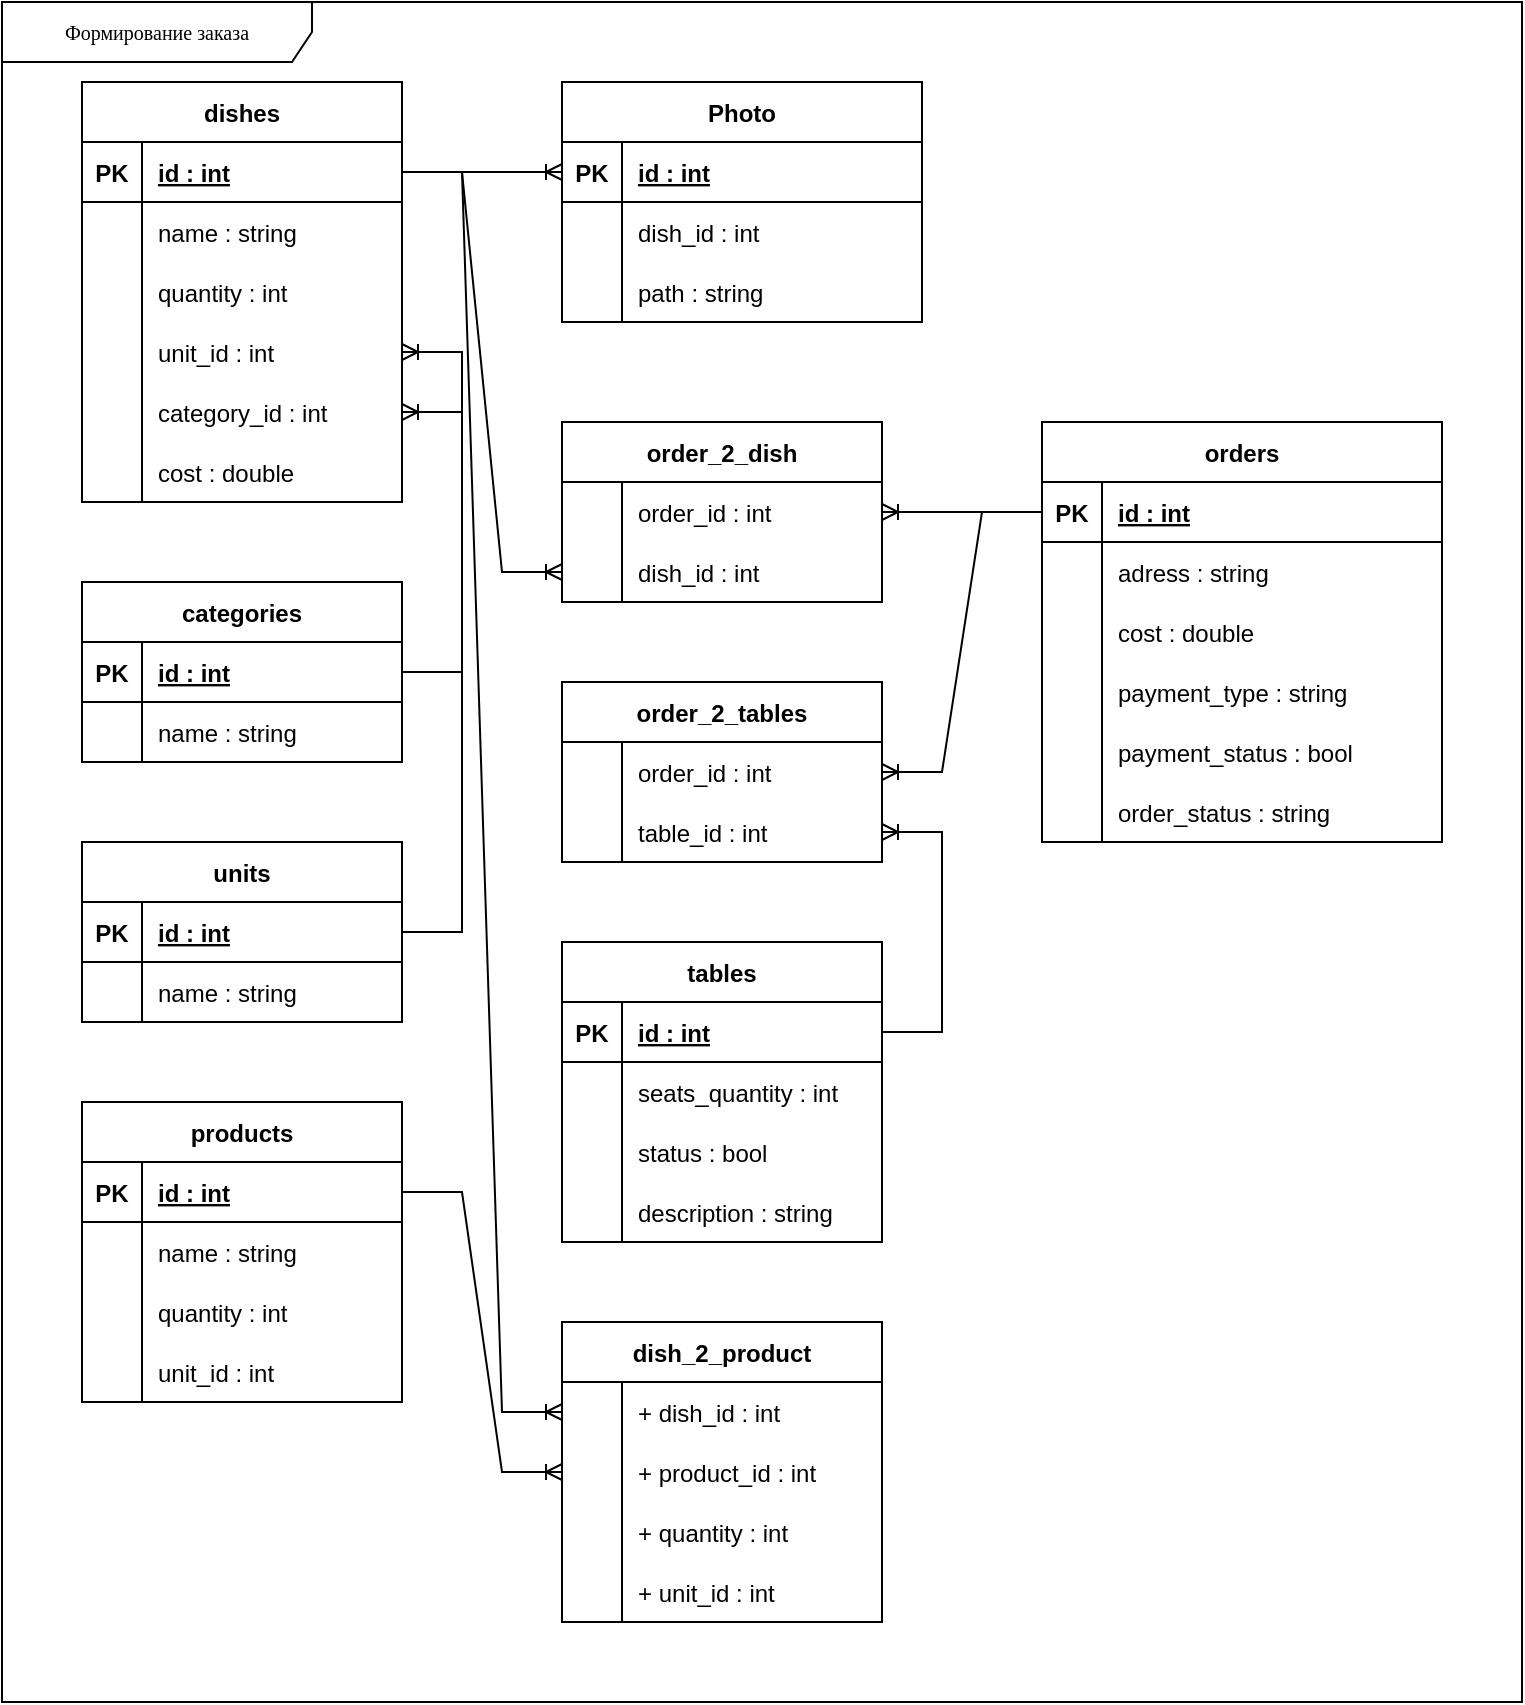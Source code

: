 <mxfile version="15.8.7" type="device"><diagram name="Page-1" id="c4acf3e9-155e-7222-9cf6-157b1a14988f"><mxGraphModel dx="1102" dy="857" grid="1" gridSize="10" guides="1" tooltips="1" connect="1" arrows="1" fold="1" page="1" pageScale="1" pageWidth="850" pageHeight="1100" background="none" math="0" shadow="0"><root><mxCell id="0"/><mxCell id="1" parent="0"/><mxCell id="17acba5748e5396b-1" value="Формирование заказа" style="shape=umlFrame;whiteSpace=wrap;html=1;rounded=0;shadow=0;comic=0;labelBackgroundColor=none;strokeWidth=1;fontFamily=Verdana;fontSize=10;align=center;width=155;height=30;noLabel=0;connectable=1;portConstraintRotation=0;movable=0;" parent="1" vertex="1"><mxGeometry x="40" y="20" width="760" height="850" as="geometry"/></mxCell><mxCell id="JF5Jd8ONCZ1pxiwdtlJp-1" value="dishes" style="shape=table;startSize=30;container=1;collapsible=1;childLayout=tableLayout;fixedRows=1;rowLines=0;fontStyle=1;align=center;resizeLast=1;" parent="1" vertex="1"><mxGeometry x="80" y="60" width="160" height="210" as="geometry"/></mxCell><mxCell id="JF5Jd8ONCZ1pxiwdtlJp-2" value="" style="shape=partialRectangle;collapsible=0;dropTarget=0;pointerEvents=0;fillColor=none;top=0;left=0;bottom=1;right=0;points=[[0,0.5],[1,0.5]];portConstraint=eastwest;" parent="JF5Jd8ONCZ1pxiwdtlJp-1" vertex="1"><mxGeometry y="30" width="160" height="30" as="geometry"/></mxCell><mxCell id="JF5Jd8ONCZ1pxiwdtlJp-3" value="PK" style="shape=partialRectangle;connectable=0;fillColor=none;top=0;left=0;bottom=0;right=0;fontStyle=1;overflow=hidden;" parent="JF5Jd8ONCZ1pxiwdtlJp-2" vertex="1"><mxGeometry width="30" height="30" as="geometry"><mxRectangle width="30" height="30" as="alternateBounds"/></mxGeometry></mxCell><mxCell id="JF5Jd8ONCZ1pxiwdtlJp-4" value="id : int" style="shape=partialRectangle;connectable=0;fillColor=none;top=0;left=0;bottom=0;right=0;align=left;spacingLeft=6;fontStyle=5;overflow=hidden;" parent="JF5Jd8ONCZ1pxiwdtlJp-2" vertex="1"><mxGeometry x="30" width="130" height="30" as="geometry"><mxRectangle width="130" height="30" as="alternateBounds"/></mxGeometry></mxCell><mxCell id="JF5Jd8ONCZ1pxiwdtlJp-5" value="" style="shape=partialRectangle;collapsible=0;dropTarget=0;pointerEvents=0;fillColor=none;top=0;left=0;bottom=0;right=0;points=[[0,0.5],[1,0.5]];portConstraint=eastwest;" parent="JF5Jd8ONCZ1pxiwdtlJp-1" vertex="1"><mxGeometry y="60" width="160" height="30" as="geometry"/></mxCell><mxCell id="JF5Jd8ONCZ1pxiwdtlJp-6" value="" style="shape=partialRectangle;connectable=0;fillColor=none;top=0;left=0;bottom=0;right=0;editable=1;overflow=hidden;" parent="JF5Jd8ONCZ1pxiwdtlJp-5" vertex="1"><mxGeometry width="30" height="30" as="geometry"><mxRectangle width="30" height="30" as="alternateBounds"/></mxGeometry></mxCell><mxCell id="JF5Jd8ONCZ1pxiwdtlJp-7" value="name : string" style="shape=partialRectangle;connectable=0;fillColor=none;top=0;left=0;bottom=0;right=0;align=left;spacingLeft=6;overflow=hidden;" parent="JF5Jd8ONCZ1pxiwdtlJp-5" vertex="1"><mxGeometry x="30" width="130" height="30" as="geometry"><mxRectangle width="130" height="30" as="alternateBounds"/></mxGeometry></mxCell><mxCell id="JF5Jd8ONCZ1pxiwdtlJp-8" value="" style="shape=partialRectangle;collapsible=0;dropTarget=0;pointerEvents=0;fillColor=none;top=0;left=0;bottom=0;right=0;points=[[0,0.5],[1,0.5]];portConstraint=eastwest;" parent="JF5Jd8ONCZ1pxiwdtlJp-1" vertex="1"><mxGeometry y="90" width="160" height="30" as="geometry"/></mxCell><mxCell id="JF5Jd8ONCZ1pxiwdtlJp-9" value="" style="shape=partialRectangle;connectable=0;fillColor=none;top=0;left=0;bottom=0;right=0;editable=1;overflow=hidden;" parent="JF5Jd8ONCZ1pxiwdtlJp-8" vertex="1"><mxGeometry width="30" height="30" as="geometry"><mxRectangle width="30" height="30" as="alternateBounds"/></mxGeometry></mxCell><mxCell id="JF5Jd8ONCZ1pxiwdtlJp-10" value="quantity : int" style="shape=partialRectangle;connectable=0;fillColor=none;top=0;left=0;bottom=0;right=0;align=left;spacingLeft=6;overflow=hidden;" parent="JF5Jd8ONCZ1pxiwdtlJp-8" vertex="1"><mxGeometry x="30" width="130" height="30" as="geometry"><mxRectangle width="130" height="30" as="alternateBounds"/></mxGeometry></mxCell><mxCell id="JF5Jd8ONCZ1pxiwdtlJp-11" value="" style="shape=partialRectangle;collapsible=0;dropTarget=0;pointerEvents=0;fillColor=none;top=0;left=0;bottom=0;right=0;points=[[0,0.5],[1,0.5]];portConstraint=eastwest;" parent="JF5Jd8ONCZ1pxiwdtlJp-1" vertex="1"><mxGeometry y="120" width="160" height="30" as="geometry"/></mxCell><mxCell id="JF5Jd8ONCZ1pxiwdtlJp-12" value="" style="shape=partialRectangle;connectable=0;fillColor=none;top=0;left=0;bottom=0;right=0;editable=1;overflow=hidden;" parent="JF5Jd8ONCZ1pxiwdtlJp-11" vertex="1"><mxGeometry width="30" height="30" as="geometry"><mxRectangle width="30" height="30" as="alternateBounds"/></mxGeometry></mxCell><mxCell id="JF5Jd8ONCZ1pxiwdtlJp-13" value="unit_id : int" style="shape=partialRectangle;connectable=0;fillColor=none;top=0;left=0;bottom=0;right=0;align=left;spacingLeft=6;overflow=hidden;" parent="JF5Jd8ONCZ1pxiwdtlJp-11" vertex="1"><mxGeometry x="30" width="130" height="30" as="geometry"><mxRectangle width="130" height="30" as="alternateBounds"/></mxGeometry></mxCell><mxCell id="JF5Jd8ONCZ1pxiwdtlJp-14" value="" style="shape=partialRectangle;collapsible=0;dropTarget=0;pointerEvents=0;fillColor=none;top=0;left=0;bottom=0;right=0;points=[[0,0.5],[1,0.5]];portConstraint=eastwest;" parent="JF5Jd8ONCZ1pxiwdtlJp-1" vertex="1"><mxGeometry y="150" width="160" height="30" as="geometry"/></mxCell><mxCell id="JF5Jd8ONCZ1pxiwdtlJp-15" value="" style="shape=partialRectangle;connectable=0;fillColor=none;top=0;left=0;bottom=0;right=0;editable=1;overflow=hidden;" parent="JF5Jd8ONCZ1pxiwdtlJp-14" vertex="1"><mxGeometry width="30" height="30" as="geometry"><mxRectangle width="30" height="30" as="alternateBounds"/></mxGeometry></mxCell><mxCell id="JF5Jd8ONCZ1pxiwdtlJp-16" value="category_id : int" style="shape=partialRectangle;connectable=0;fillColor=none;top=0;left=0;bottom=0;right=0;align=left;spacingLeft=6;overflow=hidden;" parent="JF5Jd8ONCZ1pxiwdtlJp-14" vertex="1"><mxGeometry x="30" width="130" height="30" as="geometry"><mxRectangle width="130" height="30" as="alternateBounds"/></mxGeometry></mxCell><mxCell id="JF5Jd8ONCZ1pxiwdtlJp-17" value="" style="shape=partialRectangle;collapsible=0;dropTarget=0;pointerEvents=0;fillColor=none;top=0;left=0;bottom=0;right=0;points=[[0,0.5],[1,0.5]];portConstraint=eastwest;" parent="JF5Jd8ONCZ1pxiwdtlJp-1" vertex="1"><mxGeometry y="180" width="160" height="30" as="geometry"/></mxCell><mxCell id="JF5Jd8ONCZ1pxiwdtlJp-18" value="" style="shape=partialRectangle;connectable=0;fillColor=none;top=0;left=0;bottom=0;right=0;editable=1;overflow=hidden;" parent="JF5Jd8ONCZ1pxiwdtlJp-17" vertex="1"><mxGeometry width="30" height="30" as="geometry"><mxRectangle width="30" height="30" as="alternateBounds"/></mxGeometry></mxCell><mxCell id="JF5Jd8ONCZ1pxiwdtlJp-19" value="cost : double" style="shape=partialRectangle;connectable=0;fillColor=none;top=0;left=0;bottom=0;right=0;align=left;spacingLeft=6;overflow=hidden;" parent="JF5Jd8ONCZ1pxiwdtlJp-17" vertex="1"><mxGeometry x="30" width="130" height="30" as="geometry"><mxRectangle width="130" height="30" as="alternateBounds"/></mxGeometry></mxCell><mxCell id="JF5Jd8ONCZ1pxiwdtlJp-20" value="order_2_dish" style="shape=table;startSize=30;container=1;collapsible=1;childLayout=tableLayout;fixedRows=1;rowLines=0;fontStyle=1;align=center;resizeLast=1;" parent="1" vertex="1"><mxGeometry x="320" y="230" width="160" height="90" as="geometry"/></mxCell><mxCell id="JF5Jd8ONCZ1pxiwdtlJp-24" value="" style="shape=partialRectangle;collapsible=0;dropTarget=0;pointerEvents=0;fillColor=none;top=0;left=0;bottom=0;right=0;points=[[0,0.5],[1,0.5]];portConstraint=eastwest;" parent="JF5Jd8ONCZ1pxiwdtlJp-20" vertex="1"><mxGeometry y="30" width="160" height="30" as="geometry"/></mxCell><mxCell id="JF5Jd8ONCZ1pxiwdtlJp-25" value="" style="shape=partialRectangle;connectable=0;fillColor=none;top=0;left=0;bottom=0;right=0;editable=1;overflow=hidden;" parent="JF5Jd8ONCZ1pxiwdtlJp-24" vertex="1"><mxGeometry width="30" height="30" as="geometry"><mxRectangle width="30" height="30" as="alternateBounds"/></mxGeometry></mxCell><mxCell id="JF5Jd8ONCZ1pxiwdtlJp-26" value="order_id : int" style="shape=partialRectangle;connectable=0;fillColor=none;top=0;left=0;bottom=0;right=0;align=left;spacingLeft=6;overflow=hidden;" parent="JF5Jd8ONCZ1pxiwdtlJp-24" vertex="1"><mxGeometry x="30" width="130" height="30" as="geometry"><mxRectangle width="130" height="30" as="alternateBounds"/></mxGeometry></mxCell><mxCell id="JF5Jd8ONCZ1pxiwdtlJp-27" value="" style="shape=partialRectangle;collapsible=0;dropTarget=0;pointerEvents=0;fillColor=none;top=0;left=0;bottom=0;right=0;points=[[0,0.5],[1,0.5]];portConstraint=eastwest;" parent="JF5Jd8ONCZ1pxiwdtlJp-20" vertex="1"><mxGeometry y="60" width="160" height="30" as="geometry"/></mxCell><mxCell id="JF5Jd8ONCZ1pxiwdtlJp-28" value="" style="shape=partialRectangle;connectable=0;fillColor=none;top=0;left=0;bottom=0;right=0;editable=1;overflow=hidden;" parent="JF5Jd8ONCZ1pxiwdtlJp-27" vertex="1"><mxGeometry width="30" height="30" as="geometry"><mxRectangle width="30" height="30" as="alternateBounds"/></mxGeometry></mxCell><mxCell id="JF5Jd8ONCZ1pxiwdtlJp-29" value="dish_id : int" style="shape=partialRectangle;connectable=0;fillColor=none;top=0;left=0;bottom=0;right=0;align=left;spacingLeft=6;overflow=hidden;" parent="JF5Jd8ONCZ1pxiwdtlJp-27" vertex="1"><mxGeometry x="30" width="130" height="30" as="geometry"><mxRectangle width="130" height="30" as="alternateBounds"/></mxGeometry></mxCell><mxCell id="JF5Jd8ONCZ1pxiwdtlJp-33" value="orders" style="shape=table;startSize=30;container=1;collapsible=1;childLayout=tableLayout;fixedRows=1;rowLines=0;fontStyle=1;align=center;resizeLast=1;" parent="1" vertex="1"><mxGeometry x="560" y="230" width="200" height="210" as="geometry"/></mxCell><mxCell id="JF5Jd8ONCZ1pxiwdtlJp-34" value="" style="shape=partialRectangle;collapsible=0;dropTarget=0;pointerEvents=0;fillColor=none;top=0;left=0;bottom=1;right=0;points=[[0,0.5],[1,0.5]];portConstraint=eastwest;" parent="JF5Jd8ONCZ1pxiwdtlJp-33" vertex="1"><mxGeometry y="30" width="200" height="30" as="geometry"/></mxCell><mxCell id="JF5Jd8ONCZ1pxiwdtlJp-35" value="PK" style="shape=partialRectangle;connectable=0;fillColor=none;top=0;left=0;bottom=0;right=0;fontStyle=1;overflow=hidden;" parent="JF5Jd8ONCZ1pxiwdtlJp-34" vertex="1"><mxGeometry width="30" height="30" as="geometry"><mxRectangle width="30" height="30" as="alternateBounds"/></mxGeometry></mxCell><mxCell id="JF5Jd8ONCZ1pxiwdtlJp-36" value="id : int" style="shape=partialRectangle;connectable=0;fillColor=none;top=0;left=0;bottom=0;right=0;align=left;spacingLeft=6;fontStyle=5;overflow=hidden;" parent="JF5Jd8ONCZ1pxiwdtlJp-34" vertex="1"><mxGeometry x="30" width="170" height="30" as="geometry"><mxRectangle width="170" height="30" as="alternateBounds"/></mxGeometry></mxCell><mxCell id="JF5Jd8ONCZ1pxiwdtlJp-37" value="" style="shape=partialRectangle;collapsible=0;dropTarget=0;pointerEvents=0;fillColor=none;top=0;left=0;bottom=0;right=0;points=[[0,0.5],[1,0.5]];portConstraint=eastwest;" parent="JF5Jd8ONCZ1pxiwdtlJp-33" vertex="1"><mxGeometry y="60" width="200" height="30" as="geometry"/></mxCell><mxCell id="JF5Jd8ONCZ1pxiwdtlJp-38" value="" style="shape=partialRectangle;connectable=0;fillColor=none;top=0;left=0;bottom=0;right=0;editable=1;overflow=hidden;" parent="JF5Jd8ONCZ1pxiwdtlJp-37" vertex="1"><mxGeometry width="30" height="30" as="geometry"><mxRectangle width="30" height="30" as="alternateBounds"/></mxGeometry></mxCell><mxCell id="JF5Jd8ONCZ1pxiwdtlJp-39" value="adress : string" style="shape=partialRectangle;connectable=0;fillColor=none;top=0;left=0;bottom=0;right=0;align=left;spacingLeft=6;overflow=hidden;" parent="JF5Jd8ONCZ1pxiwdtlJp-37" vertex="1"><mxGeometry x="30" width="170" height="30" as="geometry"><mxRectangle width="170" height="30" as="alternateBounds"/></mxGeometry></mxCell><mxCell id="JF5Jd8ONCZ1pxiwdtlJp-40" value="" style="shape=partialRectangle;collapsible=0;dropTarget=0;pointerEvents=0;fillColor=none;top=0;left=0;bottom=0;right=0;points=[[0,0.5],[1,0.5]];portConstraint=eastwest;" parent="JF5Jd8ONCZ1pxiwdtlJp-33" vertex="1"><mxGeometry y="90" width="200" height="30" as="geometry"/></mxCell><mxCell id="JF5Jd8ONCZ1pxiwdtlJp-41" value="" style="shape=partialRectangle;connectable=0;fillColor=none;top=0;left=0;bottom=0;right=0;editable=1;overflow=hidden;" parent="JF5Jd8ONCZ1pxiwdtlJp-40" vertex="1"><mxGeometry width="30" height="30" as="geometry"><mxRectangle width="30" height="30" as="alternateBounds"/></mxGeometry></mxCell><mxCell id="JF5Jd8ONCZ1pxiwdtlJp-42" value="cost : double" style="shape=partialRectangle;connectable=0;fillColor=none;top=0;left=0;bottom=0;right=0;align=left;spacingLeft=6;overflow=hidden;" parent="JF5Jd8ONCZ1pxiwdtlJp-40" vertex="1"><mxGeometry x="30" width="170" height="30" as="geometry"><mxRectangle width="170" height="30" as="alternateBounds"/></mxGeometry></mxCell><mxCell id="JF5Jd8ONCZ1pxiwdtlJp-43" value="" style="shape=partialRectangle;collapsible=0;dropTarget=0;pointerEvents=0;fillColor=none;top=0;left=0;bottom=0;right=0;points=[[0,0.5],[1,0.5]];portConstraint=eastwest;" parent="JF5Jd8ONCZ1pxiwdtlJp-33" vertex="1"><mxGeometry y="120" width="200" height="30" as="geometry"/></mxCell><mxCell id="JF5Jd8ONCZ1pxiwdtlJp-44" value="" style="shape=partialRectangle;connectable=0;fillColor=none;top=0;left=0;bottom=0;right=0;editable=1;overflow=hidden;" parent="JF5Jd8ONCZ1pxiwdtlJp-43" vertex="1"><mxGeometry width="30" height="30" as="geometry"><mxRectangle width="30" height="30" as="alternateBounds"/></mxGeometry></mxCell><mxCell id="JF5Jd8ONCZ1pxiwdtlJp-45" value="payment_type : string" style="shape=partialRectangle;connectable=0;fillColor=none;top=0;left=0;bottom=0;right=0;align=left;spacingLeft=6;overflow=hidden;" parent="JF5Jd8ONCZ1pxiwdtlJp-43" vertex="1"><mxGeometry x="30" width="170" height="30" as="geometry"><mxRectangle width="170" height="30" as="alternateBounds"/></mxGeometry></mxCell><mxCell id="JF5Jd8ONCZ1pxiwdtlJp-46" value="" style="shape=partialRectangle;collapsible=0;dropTarget=0;pointerEvents=0;fillColor=none;top=0;left=0;bottom=0;right=0;points=[[0,0.5],[1,0.5]];portConstraint=eastwest;" parent="JF5Jd8ONCZ1pxiwdtlJp-33" vertex="1"><mxGeometry y="150" width="200" height="30" as="geometry"/></mxCell><mxCell id="JF5Jd8ONCZ1pxiwdtlJp-47" value="" style="shape=partialRectangle;connectable=0;fillColor=none;top=0;left=0;bottom=0;right=0;editable=1;overflow=hidden;" parent="JF5Jd8ONCZ1pxiwdtlJp-46" vertex="1"><mxGeometry width="30" height="30" as="geometry"><mxRectangle width="30" height="30" as="alternateBounds"/></mxGeometry></mxCell><mxCell id="JF5Jd8ONCZ1pxiwdtlJp-48" value="payment_status : bool" style="shape=partialRectangle;connectable=0;fillColor=none;top=0;left=0;bottom=0;right=0;align=left;spacingLeft=6;overflow=hidden;" parent="JF5Jd8ONCZ1pxiwdtlJp-46" vertex="1"><mxGeometry x="30" width="170" height="30" as="geometry"><mxRectangle width="170" height="30" as="alternateBounds"/></mxGeometry></mxCell><mxCell id="JF5Jd8ONCZ1pxiwdtlJp-49" value="" style="shape=partialRectangle;collapsible=0;dropTarget=0;pointerEvents=0;fillColor=none;top=0;left=0;bottom=0;right=0;points=[[0,0.5],[1,0.5]];portConstraint=eastwest;" parent="JF5Jd8ONCZ1pxiwdtlJp-33" vertex="1"><mxGeometry y="180" width="200" height="30" as="geometry"/></mxCell><mxCell id="JF5Jd8ONCZ1pxiwdtlJp-50" value="" style="shape=partialRectangle;connectable=0;fillColor=none;top=0;left=0;bottom=0;right=0;editable=1;overflow=hidden;" parent="JF5Jd8ONCZ1pxiwdtlJp-49" vertex="1"><mxGeometry width="30" height="30" as="geometry"><mxRectangle width="30" height="30" as="alternateBounds"/></mxGeometry></mxCell><mxCell id="JF5Jd8ONCZ1pxiwdtlJp-51" value="order_status : string" style="shape=partialRectangle;connectable=0;fillColor=none;top=0;left=0;bottom=0;right=0;align=left;spacingLeft=6;overflow=hidden;" parent="JF5Jd8ONCZ1pxiwdtlJp-49" vertex="1"><mxGeometry x="30" width="170" height="30" as="geometry"><mxRectangle width="170" height="30" as="alternateBounds"/></mxGeometry></mxCell><mxCell id="JF5Jd8ONCZ1pxiwdtlJp-52" value="" style="edgeStyle=entityRelationEdgeStyle;fontSize=12;html=1;endArrow=ERoneToMany;rounded=0;entryX=0;entryY=0.5;entryDx=0;entryDy=0;" parent="1" target="JF5Jd8ONCZ1pxiwdtlJp-27" edge="1"><mxGeometry width="100" height="100" relative="1" as="geometry"><mxPoint x="240" y="105" as="sourcePoint"/><mxPoint x="430" y="220" as="targetPoint"/></mxGeometry></mxCell><mxCell id="JF5Jd8ONCZ1pxiwdtlJp-53" value="" style="edgeStyle=entityRelationEdgeStyle;fontSize=12;html=1;endArrow=ERoneToMany;rounded=0;exitX=0;exitY=0.5;exitDx=0;exitDy=0;entryX=1;entryY=0.5;entryDx=0;entryDy=0;" parent="1" source="JF5Jd8ONCZ1pxiwdtlJp-34" target="JF5Jd8ONCZ1pxiwdtlJp-24" edge="1"><mxGeometry width="100" height="100" relative="1" as="geometry"><mxPoint x="430" y="460" as="sourcePoint"/><mxPoint x="530" y="360" as="targetPoint"/></mxGeometry></mxCell><mxCell id="JF5Jd8ONCZ1pxiwdtlJp-54" value="order_2_tables" style="shape=table;startSize=30;container=1;collapsible=1;childLayout=tableLayout;fixedRows=1;rowLines=0;fontStyle=1;align=center;resizeLast=1;" parent="1" vertex="1"><mxGeometry x="320" y="360" width="160" height="90" as="geometry"/></mxCell><mxCell id="JF5Jd8ONCZ1pxiwdtlJp-55" value="" style="shape=partialRectangle;collapsible=0;dropTarget=0;pointerEvents=0;fillColor=none;top=0;left=0;bottom=0;right=0;points=[[0,0.5],[1,0.5]];portConstraint=eastwest;" parent="JF5Jd8ONCZ1pxiwdtlJp-54" vertex="1"><mxGeometry y="30" width="160" height="30" as="geometry"/></mxCell><mxCell id="JF5Jd8ONCZ1pxiwdtlJp-56" value="" style="shape=partialRectangle;connectable=0;fillColor=none;top=0;left=0;bottom=0;right=0;editable=1;overflow=hidden;" parent="JF5Jd8ONCZ1pxiwdtlJp-55" vertex="1"><mxGeometry width="30" height="30" as="geometry"><mxRectangle width="30" height="30" as="alternateBounds"/></mxGeometry></mxCell><mxCell id="JF5Jd8ONCZ1pxiwdtlJp-57" value="order_id : int" style="shape=partialRectangle;connectable=0;fillColor=none;top=0;left=0;bottom=0;right=0;align=left;spacingLeft=6;overflow=hidden;" parent="JF5Jd8ONCZ1pxiwdtlJp-55" vertex="1"><mxGeometry x="30" width="130" height="30" as="geometry"><mxRectangle width="130" height="30" as="alternateBounds"/></mxGeometry></mxCell><mxCell id="JF5Jd8ONCZ1pxiwdtlJp-58" value="" style="shape=partialRectangle;collapsible=0;dropTarget=0;pointerEvents=0;fillColor=none;top=0;left=0;bottom=0;right=0;points=[[0,0.5],[1,0.5]];portConstraint=eastwest;" parent="JF5Jd8ONCZ1pxiwdtlJp-54" vertex="1"><mxGeometry y="60" width="160" height="30" as="geometry"/></mxCell><mxCell id="JF5Jd8ONCZ1pxiwdtlJp-59" value="" style="shape=partialRectangle;connectable=0;fillColor=none;top=0;left=0;bottom=0;right=0;editable=1;overflow=hidden;" parent="JF5Jd8ONCZ1pxiwdtlJp-58" vertex="1"><mxGeometry width="30" height="30" as="geometry"><mxRectangle width="30" height="30" as="alternateBounds"/></mxGeometry></mxCell><mxCell id="JF5Jd8ONCZ1pxiwdtlJp-60" value="table_id : int" style="shape=partialRectangle;connectable=0;fillColor=none;top=0;left=0;bottom=0;right=0;align=left;spacingLeft=6;overflow=hidden;" parent="JF5Jd8ONCZ1pxiwdtlJp-58" vertex="1"><mxGeometry x="30" width="130" height="30" as="geometry"><mxRectangle width="130" height="30" as="alternateBounds"/></mxGeometry></mxCell><mxCell id="JF5Jd8ONCZ1pxiwdtlJp-61" value="" style="edgeStyle=entityRelationEdgeStyle;fontSize=12;html=1;endArrow=ERoneToMany;rounded=0;exitX=0;exitY=0.5;exitDx=0;exitDy=0;entryX=1;entryY=0.5;entryDx=0;entryDy=0;" parent="1" source="JF5Jd8ONCZ1pxiwdtlJp-34" target="JF5Jd8ONCZ1pxiwdtlJp-55" edge="1"><mxGeometry width="100" height="100" relative="1" as="geometry"><mxPoint x="490" y="550" as="sourcePoint"/><mxPoint x="590" y="450" as="targetPoint"/></mxGeometry></mxCell><mxCell id="JF5Jd8ONCZ1pxiwdtlJp-62" value="tables" style="shape=table;startSize=30;container=1;collapsible=1;childLayout=tableLayout;fixedRows=1;rowLines=0;fontStyle=1;align=center;resizeLast=1;" parent="1" vertex="1"><mxGeometry x="320" y="490" width="160" height="150" as="geometry"/></mxCell><mxCell id="JF5Jd8ONCZ1pxiwdtlJp-63" value="" style="shape=partialRectangle;collapsible=0;dropTarget=0;pointerEvents=0;fillColor=none;top=0;left=0;bottom=1;right=0;points=[[0,0.5],[1,0.5]];portConstraint=eastwest;" parent="JF5Jd8ONCZ1pxiwdtlJp-62" vertex="1"><mxGeometry y="30" width="160" height="30" as="geometry"/></mxCell><mxCell id="JF5Jd8ONCZ1pxiwdtlJp-64" value="PK" style="shape=partialRectangle;connectable=0;fillColor=none;top=0;left=0;bottom=0;right=0;fontStyle=1;overflow=hidden;" parent="JF5Jd8ONCZ1pxiwdtlJp-63" vertex="1"><mxGeometry width="30" height="30" as="geometry"><mxRectangle width="30" height="30" as="alternateBounds"/></mxGeometry></mxCell><mxCell id="JF5Jd8ONCZ1pxiwdtlJp-65" value="id : int" style="shape=partialRectangle;connectable=0;fillColor=none;top=0;left=0;bottom=0;right=0;align=left;spacingLeft=6;fontStyle=5;overflow=hidden;" parent="JF5Jd8ONCZ1pxiwdtlJp-63" vertex="1"><mxGeometry x="30" width="130" height="30" as="geometry"><mxRectangle width="130" height="30" as="alternateBounds"/></mxGeometry></mxCell><mxCell id="JF5Jd8ONCZ1pxiwdtlJp-66" value="" style="shape=partialRectangle;collapsible=0;dropTarget=0;pointerEvents=0;fillColor=none;top=0;left=0;bottom=0;right=0;points=[[0,0.5],[1,0.5]];portConstraint=eastwest;" parent="JF5Jd8ONCZ1pxiwdtlJp-62" vertex="1"><mxGeometry y="60" width="160" height="30" as="geometry"/></mxCell><mxCell id="JF5Jd8ONCZ1pxiwdtlJp-67" value="" style="shape=partialRectangle;connectable=0;fillColor=none;top=0;left=0;bottom=0;right=0;editable=1;overflow=hidden;" parent="JF5Jd8ONCZ1pxiwdtlJp-66" vertex="1"><mxGeometry width="30" height="30" as="geometry"><mxRectangle width="30" height="30" as="alternateBounds"/></mxGeometry></mxCell><mxCell id="JF5Jd8ONCZ1pxiwdtlJp-68" value="seats_quantity : int" style="shape=partialRectangle;connectable=0;fillColor=none;top=0;left=0;bottom=0;right=0;align=left;spacingLeft=6;overflow=hidden;" parent="JF5Jd8ONCZ1pxiwdtlJp-66" vertex="1"><mxGeometry x="30" width="130" height="30" as="geometry"><mxRectangle width="130" height="30" as="alternateBounds"/></mxGeometry></mxCell><mxCell id="JF5Jd8ONCZ1pxiwdtlJp-69" value="" style="shape=partialRectangle;collapsible=0;dropTarget=0;pointerEvents=0;fillColor=none;top=0;left=0;bottom=0;right=0;points=[[0,0.5],[1,0.5]];portConstraint=eastwest;" parent="JF5Jd8ONCZ1pxiwdtlJp-62" vertex="1"><mxGeometry y="90" width="160" height="30" as="geometry"/></mxCell><mxCell id="JF5Jd8ONCZ1pxiwdtlJp-70" value="" style="shape=partialRectangle;connectable=0;fillColor=none;top=0;left=0;bottom=0;right=0;editable=1;overflow=hidden;" parent="JF5Jd8ONCZ1pxiwdtlJp-69" vertex="1"><mxGeometry width="30" height="30" as="geometry"><mxRectangle width="30" height="30" as="alternateBounds"/></mxGeometry></mxCell><mxCell id="JF5Jd8ONCZ1pxiwdtlJp-71" value="status : bool" style="shape=partialRectangle;connectable=0;fillColor=none;top=0;left=0;bottom=0;right=0;align=left;spacingLeft=6;overflow=hidden;" parent="JF5Jd8ONCZ1pxiwdtlJp-69" vertex="1"><mxGeometry x="30" width="130" height="30" as="geometry"><mxRectangle width="130" height="30" as="alternateBounds"/></mxGeometry></mxCell><mxCell id="JF5Jd8ONCZ1pxiwdtlJp-72" value="" style="shape=partialRectangle;collapsible=0;dropTarget=0;pointerEvents=0;fillColor=none;top=0;left=0;bottom=0;right=0;points=[[0,0.5],[1,0.5]];portConstraint=eastwest;" parent="JF5Jd8ONCZ1pxiwdtlJp-62" vertex="1"><mxGeometry y="120" width="160" height="30" as="geometry"/></mxCell><mxCell id="JF5Jd8ONCZ1pxiwdtlJp-73" value="" style="shape=partialRectangle;connectable=0;fillColor=none;top=0;left=0;bottom=0;right=0;editable=1;overflow=hidden;" parent="JF5Jd8ONCZ1pxiwdtlJp-72" vertex="1"><mxGeometry width="30" height="30" as="geometry"><mxRectangle width="30" height="30" as="alternateBounds"/></mxGeometry></mxCell><mxCell id="JF5Jd8ONCZ1pxiwdtlJp-74" value="description : string" style="shape=partialRectangle;connectable=0;fillColor=none;top=0;left=0;bottom=0;right=0;align=left;spacingLeft=6;overflow=hidden;" parent="JF5Jd8ONCZ1pxiwdtlJp-72" vertex="1"><mxGeometry x="30" width="130" height="30" as="geometry"><mxRectangle width="130" height="30" as="alternateBounds"/></mxGeometry></mxCell><mxCell id="JF5Jd8ONCZ1pxiwdtlJp-75" value="" style="edgeStyle=entityRelationEdgeStyle;fontSize=12;html=1;endArrow=ERoneToMany;rounded=0;exitX=1;exitY=0.5;exitDx=0;exitDy=0;entryX=1;entryY=0.5;entryDx=0;entryDy=0;" parent="1" source="JF5Jd8ONCZ1pxiwdtlJp-63" target="JF5Jd8ONCZ1pxiwdtlJp-58" edge="1"><mxGeometry width="100" height="100" relative="1" as="geometry"><mxPoint x="550" y="610" as="sourcePoint"/><mxPoint x="650" y="510" as="targetPoint"/></mxGeometry></mxCell><mxCell id="JF5Jd8ONCZ1pxiwdtlJp-83" value="categories" style="shape=table;startSize=30;container=1;collapsible=1;childLayout=tableLayout;fixedRows=1;rowLines=0;fontStyle=1;align=center;resizeLast=1;" parent="1" vertex="1"><mxGeometry x="80" y="310" width="160" height="90" as="geometry"/></mxCell><mxCell id="JF5Jd8ONCZ1pxiwdtlJp-84" value="" style="shape=partialRectangle;collapsible=0;dropTarget=0;pointerEvents=0;fillColor=none;top=0;left=0;bottom=1;right=0;points=[[0,0.5],[1,0.5]];portConstraint=eastwest;" parent="JF5Jd8ONCZ1pxiwdtlJp-83" vertex="1"><mxGeometry y="30" width="160" height="30" as="geometry"/></mxCell><mxCell id="JF5Jd8ONCZ1pxiwdtlJp-85" value="PK" style="shape=partialRectangle;connectable=0;fillColor=none;top=0;left=0;bottom=0;right=0;fontStyle=1;overflow=hidden;" parent="JF5Jd8ONCZ1pxiwdtlJp-84" vertex="1"><mxGeometry width="30" height="30" as="geometry"><mxRectangle width="30" height="30" as="alternateBounds"/></mxGeometry></mxCell><mxCell id="JF5Jd8ONCZ1pxiwdtlJp-86" value="id : int" style="shape=partialRectangle;connectable=0;fillColor=none;top=0;left=0;bottom=0;right=0;align=left;spacingLeft=6;fontStyle=5;overflow=hidden;" parent="JF5Jd8ONCZ1pxiwdtlJp-84" vertex="1"><mxGeometry x="30" width="130" height="30" as="geometry"><mxRectangle width="130" height="30" as="alternateBounds"/></mxGeometry></mxCell><mxCell id="JF5Jd8ONCZ1pxiwdtlJp-87" value="" style="shape=partialRectangle;collapsible=0;dropTarget=0;pointerEvents=0;fillColor=none;top=0;left=0;bottom=0;right=0;points=[[0,0.5],[1,0.5]];portConstraint=eastwest;" parent="JF5Jd8ONCZ1pxiwdtlJp-83" vertex="1"><mxGeometry y="60" width="160" height="30" as="geometry"/></mxCell><mxCell id="JF5Jd8ONCZ1pxiwdtlJp-88" value="" style="shape=partialRectangle;connectable=0;fillColor=none;top=0;left=0;bottom=0;right=0;editable=1;overflow=hidden;" parent="JF5Jd8ONCZ1pxiwdtlJp-87" vertex="1"><mxGeometry width="30" height="30" as="geometry"><mxRectangle width="30" height="30" as="alternateBounds"/></mxGeometry></mxCell><mxCell id="JF5Jd8ONCZ1pxiwdtlJp-89" value="name : string" style="shape=partialRectangle;connectable=0;fillColor=none;top=0;left=0;bottom=0;right=0;align=left;spacingLeft=6;overflow=hidden;" parent="JF5Jd8ONCZ1pxiwdtlJp-87" vertex="1"><mxGeometry x="30" width="130" height="30" as="geometry"><mxRectangle width="130" height="30" as="alternateBounds"/></mxGeometry></mxCell><mxCell id="JF5Jd8ONCZ1pxiwdtlJp-96" value="" style="edgeStyle=entityRelationEdgeStyle;fontSize=12;html=1;endArrow=ERoneToMany;rounded=0;exitX=1;exitY=0.5;exitDx=0;exitDy=0;entryX=1;entryY=0.5;entryDx=0;entryDy=0;" parent="1" source="JF5Jd8ONCZ1pxiwdtlJp-84" target="JF5Jd8ONCZ1pxiwdtlJp-14" edge="1"><mxGeometry width="100" height="100" relative="1" as="geometry"><mxPoint x="110" y="580" as="sourcePoint"/><mxPoint x="210" y="480" as="targetPoint"/></mxGeometry></mxCell><mxCell id="JF5Jd8ONCZ1pxiwdtlJp-97" value="units" style="shape=table;startSize=30;container=1;collapsible=1;childLayout=tableLayout;fixedRows=1;rowLines=0;fontStyle=1;align=center;resizeLast=1;" parent="1" vertex="1"><mxGeometry x="80" y="440" width="160" height="90" as="geometry"/></mxCell><mxCell id="JF5Jd8ONCZ1pxiwdtlJp-98" value="" style="shape=partialRectangle;collapsible=0;dropTarget=0;pointerEvents=0;fillColor=none;top=0;left=0;bottom=1;right=0;points=[[0,0.5],[1,0.5]];portConstraint=eastwest;" parent="JF5Jd8ONCZ1pxiwdtlJp-97" vertex="1"><mxGeometry y="30" width="160" height="30" as="geometry"/></mxCell><mxCell id="JF5Jd8ONCZ1pxiwdtlJp-99" value="PK" style="shape=partialRectangle;connectable=0;fillColor=none;top=0;left=0;bottom=0;right=0;fontStyle=1;overflow=hidden;" parent="JF5Jd8ONCZ1pxiwdtlJp-98" vertex="1"><mxGeometry width="30" height="30" as="geometry"><mxRectangle width="30" height="30" as="alternateBounds"/></mxGeometry></mxCell><mxCell id="JF5Jd8ONCZ1pxiwdtlJp-100" value="id : int" style="shape=partialRectangle;connectable=0;fillColor=none;top=0;left=0;bottom=0;right=0;align=left;spacingLeft=6;fontStyle=5;overflow=hidden;" parent="JF5Jd8ONCZ1pxiwdtlJp-98" vertex="1"><mxGeometry x="30" width="130" height="30" as="geometry"><mxRectangle width="130" height="30" as="alternateBounds"/></mxGeometry></mxCell><mxCell id="JF5Jd8ONCZ1pxiwdtlJp-101" value="" style="shape=partialRectangle;collapsible=0;dropTarget=0;pointerEvents=0;fillColor=none;top=0;left=0;bottom=0;right=0;points=[[0,0.5],[1,0.5]];portConstraint=eastwest;" parent="JF5Jd8ONCZ1pxiwdtlJp-97" vertex="1"><mxGeometry y="60" width="160" height="30" as="geometry"/></mxCell><mxCell id="JF5Jd8ONCZ1pxiwdtlJp-102" value="" style="shape=partialRectangle;connectable=0;fillColor=none;top=0;left=0;bottom=0;right=0;editable=1;overflow=hidden;" parent="JF5Jd8ONCZ1pxiwdtlJp-101" vertex="1"><mxGeometry width="30" height="30" as="geometry"><mxRectangle width="30" height="30" as="alternateBounds"/></mxGeometry></mxCell><mxCell id="JF5Jd8ONCZ1pxiwdtlJp-103" value="name : string" style="shape=partialRectangle;connectable=0;fillColor=none;top=0;left=0;bottom=0;right=0;align=left;spacingLeft=6;overflow=hidden;" parent="JF5Jd8ONCZ1pxiwdtlJp-101" vertex="1"><mxGeometry x="30" width="130" height="30" as="geometry"><mxRectangle width="130" height="30" as="alternateBounds"/></mxGeometry></mxCell><mxCell id="JF5Jd8ONCZ1pxiwdtlJp-104" value="" style="edgeStyle=entityRelationEdgeStyle;fontSize=12;html=1;endArrow=ERoneToMany;rounded=0;exitX=1;exitY=0.5;exitDx=0;exitDy=0;entryX=1;entryY=0.5;entryDx=0;entryDy=0;" parent="1" source="JF5Jd8ONCZ1pxiwdtlJp-98" target="JF5Jd8ONCZ1pxiwdtlJp-11" edge="1"><mxGeometry width="100" height="100" relative="1" as="geometry"><mxPoint x="250" y="620" as="sourcePoint"/><mxPoint x="350" y="520" as="targetPoint"/></mxGeometry></mxCell><mxCell id="JF5Jd8ONCZ1pxiwdtlJp-105" value="products" style="shape=table;startSize=30;container=1;collapsible=1;childLayout=tableLayout;fixedRows=1;rowLines=0;fontStyle=1;align=center;resizeLast=1;" parent="1" vertex="1"><mxGeometry x="80" y="570" width="160" height="150" as="geometry"/></mxCell><mxCell id="JF5Jd8ONCZ1pxiwdtlJp-106" value="" style="shape=partialRectangle;collapsible=0;dropTarget=0;pointerEvents=0;fillColor=none;top=0;left=0;bottom=1;right=0;points=[[0,0.5],[1,0.5]];portConstraint=eastwest;" parent="JF5Jd8ONCZ1pxiwdtlJp-105" vertex="1"><mxGeometry y="30" width="160" height="30" as="geometry"/></mxCell><mxCell id="JF5Jd8ONCZ1pxiwdtlJp-107" value="PK" style="shape=partialRectangle;connectable=0;fillColor=none;top=0;left=0;bottom=0;right=0;fontStyle=1;overflow=hidden;" parent="JF5Jd8ONCZ1pxiwdtlJp-106" vertex="1"><mxGeometry width="30" height="30" as="geometry"><mxRectangle width="30" height="30" as="alternateBounds"/></mxGeometry></mxCell><mxCell id="JF5Jd8ONCZ1pxiwdtlJp-108" value="id : int" style="shape=partialRectangle;connectable=0;fillColor=none;top=0;left=0;bottom=0;right=0;align=left;spacingLeft=6;fontStyle=5;overflow=hidden;" parent="JF5Jd8ONCZ1pxiwdtlJp-106" vertex="1"><mxGeometry x="30" width="130" height="30" as="geometry"><mxRectangle width="130" height="30" as="alternateBounds"/></mxGeometry></mxCell><mxCell id="JF5Jd8ONCZ1pxiwdtlJp-109" value="" style="shape=partialRectangle;collapsible=0;dropTarget=0;pointerEvents=0;fillColor=none;top=0;left=0;bottom=0;right=0;points=[[0,0.5],[1,0.5]];portConstraint=eastwest;" parent="JF5Jd8ONCZ1pxiwdtlJp-105" vertex="1"><mxGeometry y="60" width="160" height="30" as="geometry"/></mxCell><mxCell id="JF5Jd8ONCZ1pxiwdtlJp-110" value="" style="shape=partialRectangle;connectable=0;fillColor=none;top=0;left=0;bottom=0;right=0;editable=1;overflow=hidden;" parent="JF5Jd8ONCZ1pxiwdtlJp-109" vertex="1"><mxGeometry width="30" height="30" as="geometry"><mxRectangle width="30" height="30" as="alternateBounds"/></mxGeometry></mxCell><mxCell id="JF5Jd8ONCZ1pxiwdtlJp-111" value="name : string" style="shape=partialRectangle;connectable=0;fillColor=none;top=0;left=0;bottom=0;right=0;align=left;spacingLeft=6;overflow=hidden;" parent="JF5Jd8ONCZ1pxiwdtlJp-109" vertex="1"><mxGeometry x="30" width="130" height="30" as="geometry"><mxRectangle width="130" height="30" as="alternateBounds"/></mxGeometry></mxCell><mxCell id="JF5Jd8ONCZ1pxiwdtlJp-112" value="" style="shape=partialRectangle;collapsible=0;dropTarget=0;pointerEvents=0;fillColor=none;top=0;left=0;bottom=0;right=0;points=[[0,0.5],[1,0.5]];portConstraint=eastwest;" parent="JF5Jd8ONCZ1pxiwdtlJp-105" vertex="1"><mxGeometry y="90" width="160" height="30" as="geometry"/></mxCell><mxCell id="JF5Jd8ONCZ1pxiwdtlJp-113" value="" style="shape=partialRectangle;connectable=0;fillColor=none;top=0;left=0;bottom=0;right=0;editable=1;overflow=hidden;" parent="JF5Jd8ONCZ1pxiwdtlJp-112" vertex="1"><mxGeometry width="30" height="30" as="geometry"><mxRectangle width="30" height="30" as="alternateBounds"/></mxGeometry></mxCell><mxCell id="JF5Jd8ONCZ1pxiwdtlJp-114" value="quantity : int" style="shape=partialRectangle;connectable=0;fillColor=none;top=0;left=0;bottom=0;right=0;align=left;spacingLeft=6;overflow=hidden;" parent="JF5Jd8ONCZ1pxiwdtlJp-112" vertex="1"><mxGeometry x="30" width="130" height="30" as="geometry"><mxRectangle width="130" height="30" as="alternateBounds"/></mxGeometry></mxCell><mxCell id="JF5Jd8ONCZ1pxiwdtlJp-115" value="" style="shape=partialRectangle;collapsible=0;dropTarget=0;pointerEvents=0;fillColor=none;top=0;left=0;bottom=0;right=0;points=[[0,0.5],[1,0.5]];portConstraint=eastwest;" parent="JF5Jd8ONCZ1pxiwdtlJp-105" vertex="1"><mxGeometry y="120" width="160" height="30" as="geometry"/></mxCell><mxCell id="JF5Jd8ONCZ1pxiwdtlJp-116" value="" style="shape=partialRectangle;connectable=0;fillColor=none;top=0;left=0;bottom=0;right=0;editable=1;overflow=hidden;" parent="JF5Jd8ONCZ1pxiwdtlJp-115" vertex="1"><mxGeometry width="30" height="30" as="geometry"><mxRectangle width="30" height="30" as="alternateBounds"/></mxGeometry></mxCell><mxCell id="JF5Jd8ONCZ1pxiwdtlJp-117" value="unit_id : int" style="shape=partialRectangle;connectable=0;fillColor=none;top=0;left=0;bottom=0;right=0;align=left;spacingLeft=6;overflow=hidden;" parent="JF5Jd8ONCZ1pxiwdtlJp-115" vertex="1"><mxGeometry x="30" width="130" height="30" as="geometry"><mxRectangle width="130" height="30" as="alternateBounds"/></mxGeometry></mxCell><mxCell id="JF5Jd8ONCZ1pxiwdtlJp-118" value="dish_2_product" style="shape=table;startSize=30;container=1;collapsible=1;childLayout=tableLayout;fixedRows=1;rowLines=0;fontStyle=1;align=center;resizeLast=1;" parent="1" vertex="1"><mxGeometry x="320" y="680" width="160" height="150" as="geometry"/></mxCell><mxCell id="JF5Jd8ONCZ1pxiwdtlJp-119" value="" style="shape=partialRectangle;collapsible=0;dropTarget=0;pointerEvents=0;fillColor=none;top=0;left=0;bottom=0;right=0;points=[[0,0.5],[1,0.5]];portConstraint=eastwest;" parent="JF5Jd8ONCZ1pxiwdtlJp-118" vertex="1"><mxGeometry y="30" width="160" height="30" as="geometry"/></mxCell><mxCell id="JF5Jd8ONCZ1pxiwdtlJp-120" value="" style="shape=partialRectangle;connectable=0;fillColor=none;top=0;left=0;bottom=0;right=0;editable=1;overflow=hidden;" parent="JF5Jd8ONCZ1pxiwdtlJp-119" vertex="1"><mxGeometry width="30" height="30" as="geometry"><mxRectangle width="30" height="30" as="alternateBounds"/></mxGeometry></mxCell><mxCell id="JF5Jd8ONCZ1pxiwdtlJp-121" value="+ dish_id : int" style="shape=partialRectangle;connectable=0;fillColor=none;top=0;left=0;bottom=0;right=0;align=left;spacingLeft=6;overflow=hidden;" parent="JF5Jd8ONCZ1pxiwdtlJp-119" vertex="1"><mxGeometry x="30" width="130" height="30" as="geometry"><mxRectangle width="130" height="30" as="alternateBounds"/></mxGeometry></mxCell><mxCell id="JF5Jd8ONCZ1pxiwdtlJp-122" value="" style="shape=partialRectangle;collapsible=0;dropTarget=0;pointerEvents=0;fillColor=none;top=0;left=0;bottom=0;right=0;points=[[0,0.5],[1,0.5]];portConstraint=eastwest;" parent="JF5Jd8ONCZ1pxiwdtlJp-118" vertex="1"><mxGeometry y="60" width="160" height="30" as="geometry"/></mxCell><mxCell id="JF5Jd8ONCZ1pxiwdtlJp-123" value="" style="shape=partialRectangle;connectable=0;fillColor=none;top=0;left=0;bottom=0;right=0;editable=1;overflow=hidden;" parent="JF5Jd8ONCZ1pxiwdtlJp-122" vertex="1"><mxGeometry width="30" height="30" as="geometry"><mxRectangle width="30" height="30" as="alternateBounds"/></mxGeometry></mxCell><mxCell id="JF5Jd8ONCZ1pxiwdtlJp-124" value="+ product_id : int" style="shape=partialRectangle;connectable=0;fillColor=none;top=0;left=0;bottom=0;right=0;align=left;spacingLeft=6;overflow=hidden;" parent="JF5Jd8ONCZ1pxiwdtlJp-122" vertex="1"><mxGeometry x="30" width="130" height="30" as="geometry"><mxRectangle width="130" height="30" as="alternateBounds"/></mxGeometry></mxCell><mxCell id="JF5Jd8ONCZ1pxiwdtlJp-126" value="" style="shape=partialRectangle;collapsible=0;dropTarget=0;pointerEvents=0;fillColor=none;top=0;left=0;bottom=0;right=0;points=[[0,0.5],[1,0.5]];portConstraint=eastwest;" parent="JF5Jd8ONCZ1pxiwdtlJp-118" vertex="1"><mxGeometry y="90" width="160" height="30" as="geometry"/></mxCell><mxCell id="JF5Jd8ONCZ1pxiwdtlJp-127" value="" style="shape=partialRectangle;connectable=0;fillColor=none;top=0;left=0;bottom=0;right=0;editable=1;overflow=hidden;" parent="JF5Jd8ONCZ1pxiwdtlJp-126" vertex="1"><mxGeometry width="30" height="30" as="geometry"><mxRectangle width="30" height="30" as="alternateBounds"/></mxGeometry></mxCell><mxCell id="JF5Jd8ONCZ1pxiwdtlJp-128" value="+ quantity : int" style="shape=partialRectangle;connectable=0;fillColor=none;top=0;left=0;bottom=0;right=0;align=left;spacingLeft=6;overflow=hidden;" parent="JF5Jd8ONCZ1pxiwdtlJp-126" vertex="1"><mxGeometry x="30" width="130" height="30" as="geometry"><mxRectangle width="130" height="30" as="alternateBounds"/></mxGeometry></mxCell><mxCell id="JF5Jd8ONCZ1pxiwdtlJp-129" value="" style="shape=partialRectangle;collapsible=0;dropTarget=0;pointerEvents=0;fillColor=none;top=0;left=0;bottom=0;right=0;points=[[0,0.5],[1,0.5]];portConstraint=eastwest;" parent="JF5Jd8ONCZ1pxiwdtlJp-118" vertex="1"><mxGeometry y="120" width="160" height="30" as="geometry"/></mxCell><mxCell id="JF5Jd8ONCZ1pxiwdtlJp-130" value="" style="shape=partialRectangle;connectable=0;fillColor=none;top=0;left=0;bottom=0;right=0;editable=1;overflow=hidden;" parent="JF5Jd8ONCZ1pxiwdtlJp-129" vertex="1"><mxGeometry width="30" height="30" as="geometry"><mxRectangle width="30" height="30" as="alternateBounds"/></mxGeometry></mxCell><mxCell id="JF5Jd8ONCZ1pxiwdtlJp-131" value="+ unit_id : int" style="shape=partialRectangle;connectable=0;fillColor=none;top=0;left=0;bottom=0;right=0;align=left;spacingLeft=6;overflow=hidden;" parent="JF5Jd8ONCZ1pxiwdtlJp-129" vertex="1"><mxGeometry x="30" width="130" height="30" as="geometry"><mxRectangle width="130" height="30" as="alternateBounds"/></mxGeometry></mxCell><mxCell id="JF5Jd8ONCZ1pxiwdtlJp-135" value="" style="edgeStyle=entityRelationEdgeStyle;fontSize=12;html=1;endArrow=ERoneToMany;rounded=0;exitX=1;exitY=0.5;exitDx=0;exitDy=0;entryX=0;entryY=0.5;entryDx=0;entryDy=0;" parent="1" source="JF5Jd8ONCZ1pxiwdtlJp-2" target="JF5Jd8ONCZ1pxiwdtlJp-119" edge="1"><mxGeometry width="100" height="100" relative="1" as="geometry"><mxPoint x="640" y="560" as="sourcePoint"/><mxPoint x="740" y="460" as="targetPoint"/></mxGeometry></mxCell><mxCell id="JF5Jd8ONCZ1pxiwdtlJp-136" value="" style="edgeStyle=entityRelationEdgeStyle;fontSize=12;html=1;endArrow=ERoneToMany;rounded=0;exitX=1;exitY=0.5;exitDx=0;exitDy=0;entryX=0;entryY=0.5;entryDx=0;entryDy=0;" parent="1" source="JF5Jd8ONCZ1pxiwdtlJp-106" target="JF5Jd8ONCZ1pxiwdtlJp-122" edge="1"><mxGeometry width="100" height="100" relative="1" as="geometry"><mxPoint x="550" y="600" as="sourcePoint"/><mxPoint x="650" y="500" as="targetPoint"/></mxGeometry></mxCell><mxCell id="QBqjZRwUtkAsIo7zYzYj-1" value="Photo" style="shape=table;startSize=30;container=1;collapsible=1;childLayout=tableLayout;fixedRows=1;rowLines=0;fontStyle=1;align=center;resizeLast=1;" parent="1" vertex="1"><mxGeometry x="320" y="60" width="180" height="120" as="geometry"/></mxCell><mxCell id="QBqjZRwUtkAsIo7zYzYj-2" value="" style="shape=partialRectangle;collapsible=0;dropTarget=0;pointerEvents=0;fillColor=none;top=0;left=0;bottom=1;right=0;points=[[0,0.5],[1,0.5]];portConstraint=eastwest;" parent="QBqjZRwUtkAsIo7zYzYj-1" vertex="1"><mxGeometry y="30" width="180" height="30" as="geometry"/></mxCell><mxCell id="QBqjZRwUtkAsIo7zYzYj-3" value="PK" style="shape=partialRectangle;connectable=0;fillColor=none;top=0;left=0;bottom=0;right=0;fontStyle=1;overflow=hidden;" parent="QBqjZRwUtkAsIo7zYzYj-2" vertex="1"><mxGeometry width="30" height="30" as="geometry"><mxRectangle width="30" height="30" as="alternateBounds"/></mxGeometry></mxCell><mxCell id="QBqjZRwUtkAsIo7zYzYj-4" value="id : int" style="shape=partialRectangle;connectable=0;fillColor=none;top=0;left=0;bottom=0;right=0;align=left;spacingLeft=6;fontStyle=5;overflow=hidden;" parent="QBqjZRwUtkAsIo7zYzYj-2" vertex="1"><mxGeometry x="30" width="150" height="30" as="geometry"><mxRectangle width="150" height="30" as="alternateBounds"/></mxGeometry></mxCell><mxCell id="QBqjZRwUtkAsIo7zYzYj-5" value="" style="shape=partialRectangle;collapsible=0;dropTarget=0;pointerEvents=0;fillColor=none;top=0;left=0;bottom=0;right=0;points=[[0,0.5],[1,0.5]];portConstraint=eastwest;" parent="QBqjZRwUtkAsIo7zYzYj-1" vertex="1"><mxGeometry y="60" width="180" height="30" as="geometry"/></mxCell><mxCell id="QBqjZRwUtkAsIo7zYzYj-6" value="" style="shape=partialRectangle;connectable=0;fillColor=none;top=0;left=0;bottom=0;right=0;editable=1;overflow=hidden;" parent="QBqjZRwUtkAsIo7zYzYj-5" vertex="1"><mxGeometry width="30" height="30" as="geometry"><mxRectangle width="30" height="30" as="alternateBounds"/></mxGeometry></mxCell><mxCell id="QBqjZRwUtkAsIo7zYzYj-7" value="dish_id : int " style="shape=partialRectangle;connectable=0;fillColor=none;top=0;left=0;bottom=0;right=0;align=left;spacingLeft=6;overflow=hidden;" parent="QBqjZRwUtkAsIo7zYzYj-5" vertex="1"><mxGeometry x="30" width="150" height="30" as="geometry"><mxRectangle width="150" height="30" as="alternateBounds"/></mxGeometry></mxCell><mxCell id="QBqjZRwUtkAsIo7zYzYj-14" value="" style="shape=partialRectangle;collapsible=0;dropTarget=0;pointerEvents=0;fillColor=none;top=0;left=0;bottom=0;right=0;points=[[0,0.5],[1,0.5]];portConstraint=eastwest;" parent="QBqjZRwUtkAsIo7zYzYj-1" vertex="1"><mxGeometry y="90" width="180" height="30" as="geometry"/></mxCell><mxCell id="QBqjZRwUtkAsIo7zYzYj-15" value="" style="shape=partialRectangle;connectable=0;fillColor=none;top=0;left=0;bottom=0;right=0;editable=1;overflow=hidden;" parent="QBqjZRwUtkAsIo7zYzYj-14" vertex="1"><mxGeometry width="30" height="30" as="geometry"><mxRectangle width="30" height="30" as="alternateBounds"/></mxGeometry></mxCell><mxCell id="QBqjZRwUtkAsIo7zYzYj-16" value="path : string " style="shape=partialRectangle;connectable=0;fillColor=none;top=0;left=0;bottom=0;right=0;align=left;spacingLeft=6;overflow=hidden;" parent="QBqjZRwUtkAsIo7zYzYj-14" vertex="1"><mxGeometry x="30" width="150" height="30" as="geometry"><mxRectangle width="150" height="30" as="alternateBounds"/></mxGeometry></mxCell><mxCell id="QBqjZRwUtkAsIo7zYzYj-17" value="" style="edgeStyle=entityRelationEdgeStyle;fontSize=12;html=1;endArrow=ERoneToMany;rounded=0;exitX=1;exitY=0.5;exitDx=0;exitDy=0;entryX=0;entryY=0.5;entryDx=0;entryDy=0;" parent="1" source="JF5Jd8ONCZ1pxiwdtlJp-2" target="QBqjZRwUtkAsIo7zYzYj-2" edge="1"><mxGeometry width="100" height="100" relative="1" as="geometry"><mxPoint x="640" y="180" as="sourcePoint"/><mxPoint x="740" y="80" as="targetPoint"/></mxGeometry></mxCell></root></mxGraphModel></diagram></mxfile>